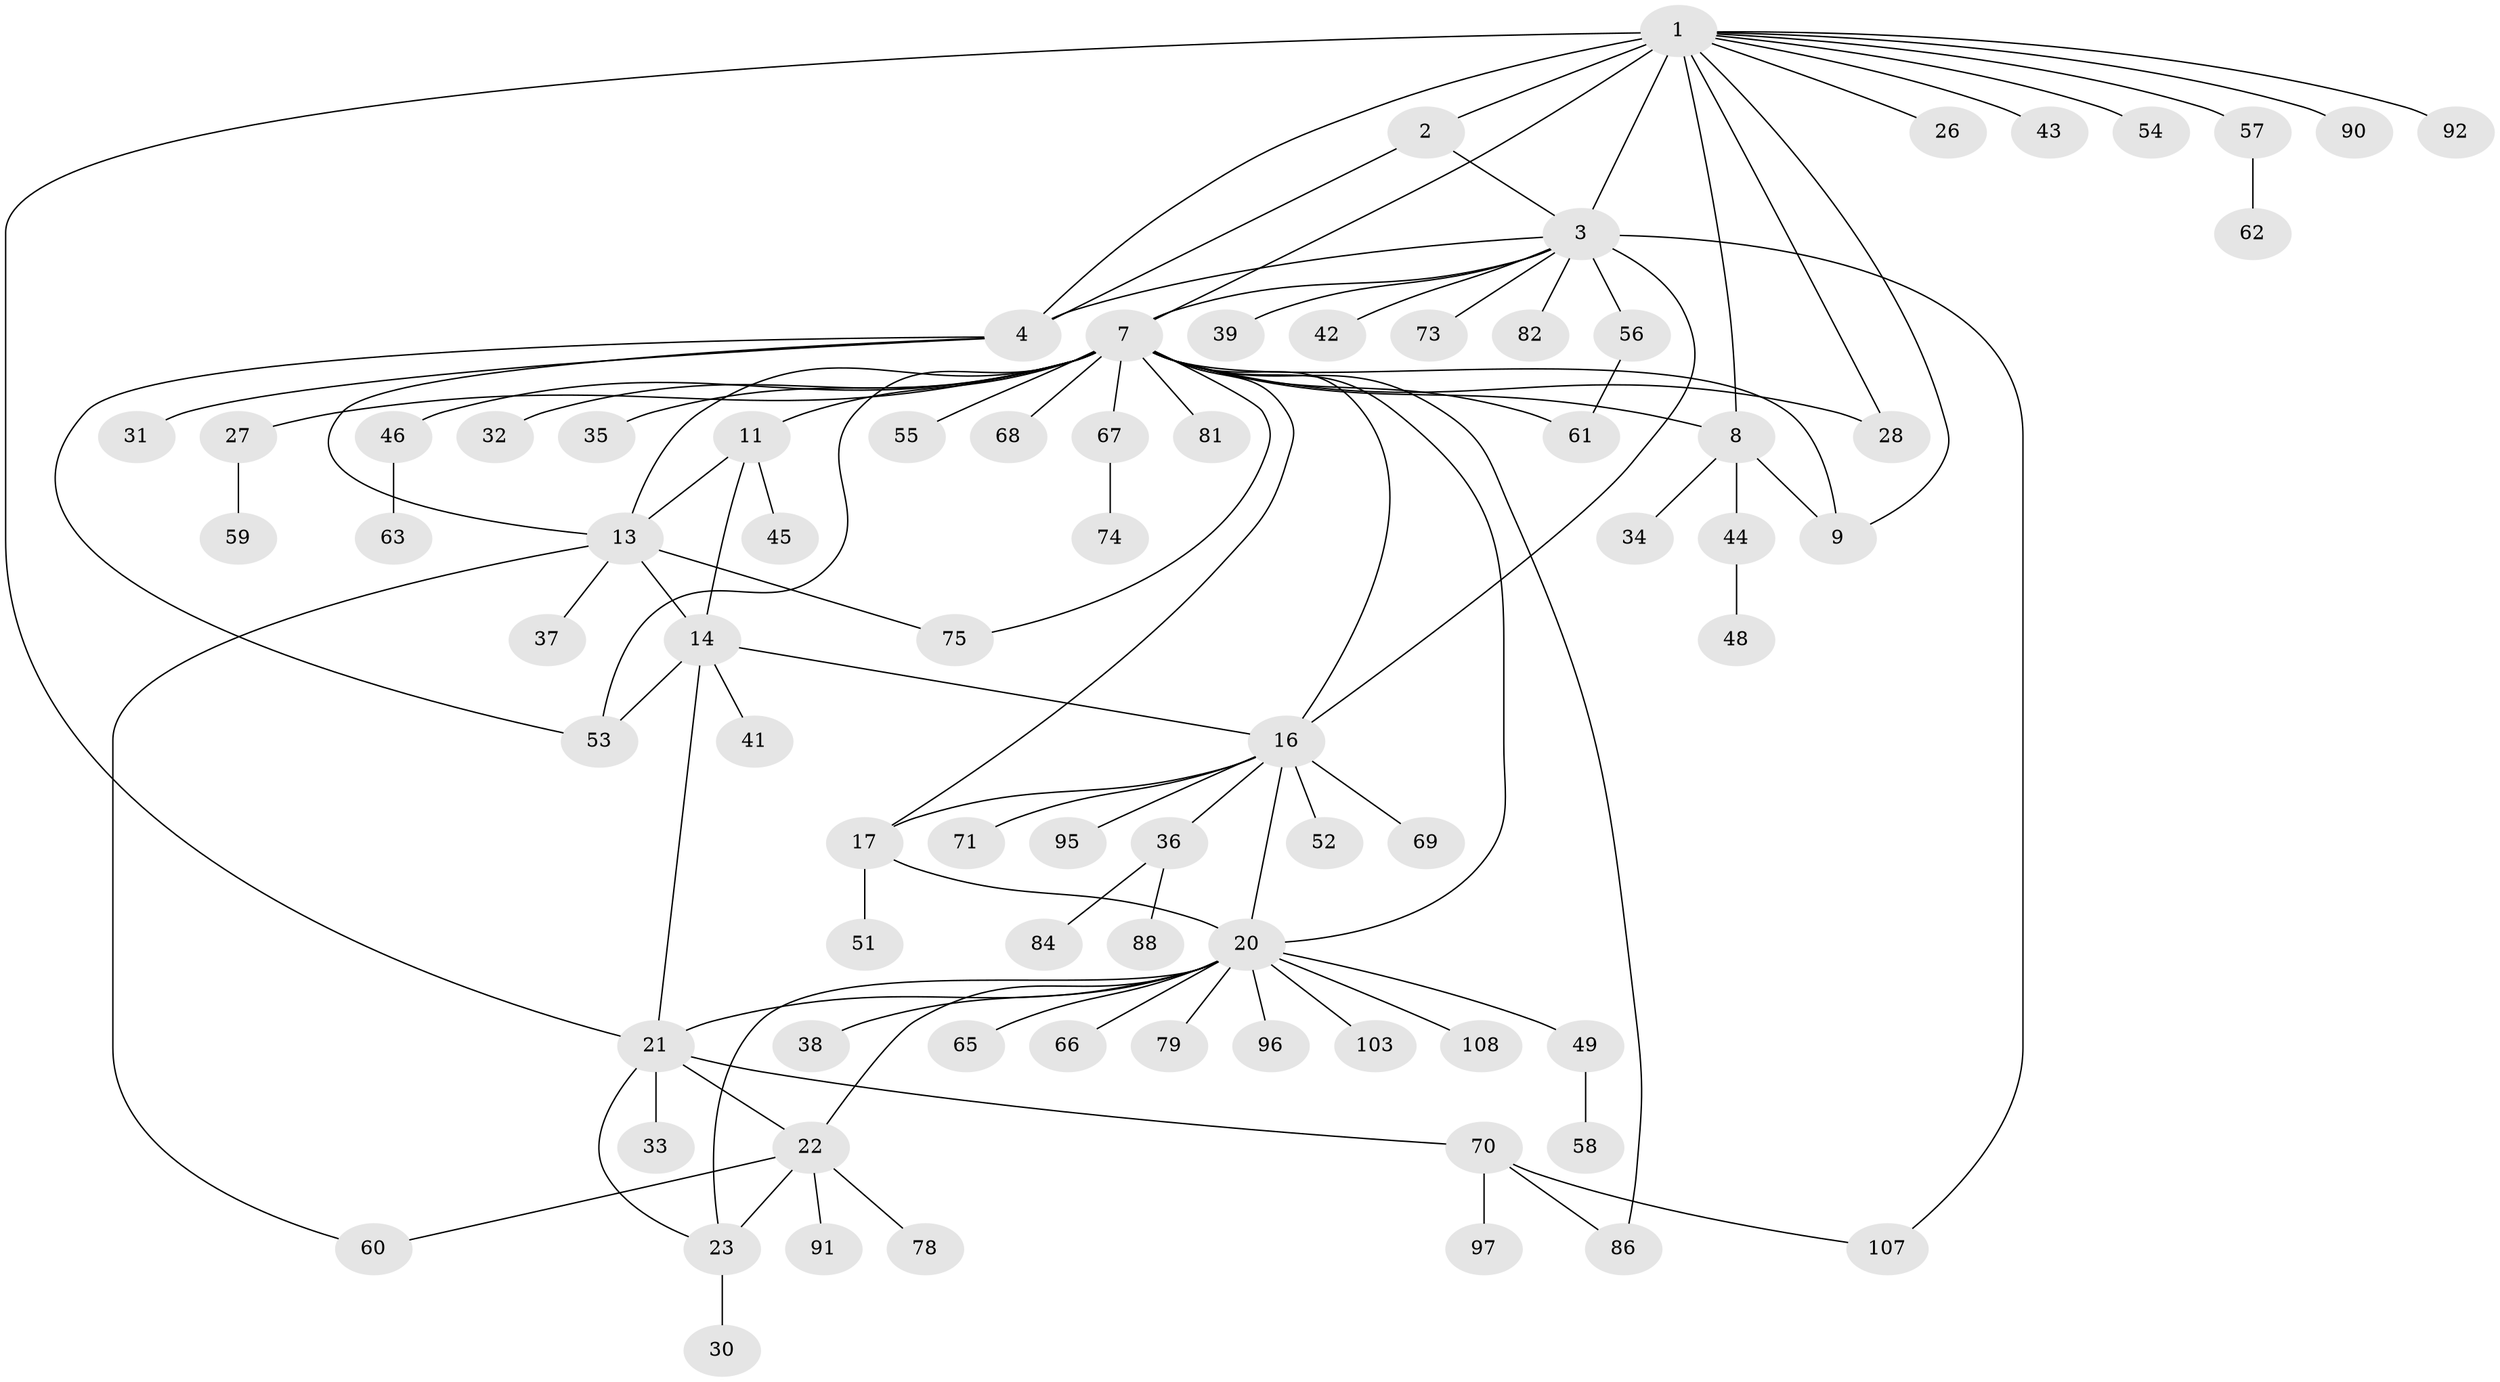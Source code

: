 // original degree distribution, {5: 0.027522935779816515, 4: 0.03669724770642202, 12: 0.01834862385321101, 7: 0.06422018348623854, 11: 0.009174311926605505, 8: 0.027522935779816515, 10: 0.01834862385321101, 9: 0.01834862385321101, 6: 0.009174311926605505, 15: 0.009174311926605505, 1: 0.5412844036697247, 2: 0.1743119266055046, 3: 0.045871559633027525}
// Generated by graph-tools (version 1.1) at 2025/19/03/04/25 18:19:33]
// undirected, 76 vertices, 103 edges
graph export_dot {
graph [start="1"]
  node [color=gray90,style=filled];
  1 [super="+5"];
  2;
  3;
  4;
  7 [super="+99+89+87+10"];
  8 [super="+102"];
  9;
  11 [super="+12+29"];
  13;
  14 [super="+15"];
  16 [super="+18"];
  17;
  20 [super="+25"];
  21;
  22;
  23 [super="+24"];
  26;
  27;
  28;
  30;
  31;
  32;
  33;
  34;
  35;
  36;
  37;
  38;
  39;
  41;
  42;
  43;
  44;
  45;
  46;
  48;
  49;
  51;
  52;
  53 [super="+94"];
  54;
  55;
  56;
  57 [super="+100"];
  58;
  59;
  60;
  61;
  62;
  63;
  65 [super="+72"];
  66;
  67;
  68;
  69;
  70;
  71;
  73;
  74;
  75;
  78;
  79;
  81;
  82;
  84;
  86;
  88;
  90;
  91;
  92;
  95;
  96;
  97;
  103;
  107;
  108;
  1 -- 2 [weight=2];
  1 -- 3 [weight=2];
  1 -- 4 [weight=2];
  1 -- 92;
  1 -- 26;
  1 -- 7 [weight=2];
  1 -- 8;
  1 -- 9;
  1 -- 43;
  1 -- 21;
  1 -- 54;
  1 -- 57;
  1 -- 90;
  1 -- 28;
  2 -- 3;
  2 -- 4;
  3 -- 4;
  3 -- 39;
  3 -- 42;
  3 -- 56;
  3 -- 73;
  3 -- 82;
  3 -- 107;
  3 -- 16;
  3 -- 7;
  4 -- 13;
  4 -- 31;
  4 -- 53;
  7 -- 8 [weight=2];
  7 -- 9 [weight=2];
  7 -- 13;
  7 -- 35;
  7 -- 68;
  7 -- 20 [weight=2];
  7 -- 67;
  7 -- 11;
  7 -- 75;
  7 -- 16 [weight=2];
  7 -- 17;
  7 -- 81;
  7 -- 86;
  7 -- 27;
  7 -- 28;
  7 -- 32;
  7 -- 46;
  7 -- 53;
  7 -- 55;
  7 -- 61;
  8 -- 9;
  8 -- 34;
  8 -- 44;
  11 -- 13 [weight=2];
  11 -- 14 [weight=4];
  11 -- 45;
  13 -- 14 [weight=2];
  13 -- 37;
  13 -- 60;
  13 -- 75;
  14 -- 16;
  14 -- 41;
  14 -- 53;
  14 -- 21;
  16 -- 17 [weight=2];
  16 -- 20 [weight=2];
  16 -- 36;
  16 -- 52;
  16 -- 71;
  16 -- 69;
  16 -- 95;
  17 -- 20;
  17 -- 51;
  20 -- 38;
  20 -- 49;
  20 -- 79;
  20 -- 103;
  20 -- 96;
  20 -- 65;
  20 -- 66;
  20 -- 108;
  20 -- 21;
  20 -- 22;
  20 -- 23 [weight=2];
  21 -- 22;
  21 -- 23 [weight=2];
  21 -- 33;
  21 -- 70;
  22 -- 23 [weight=2];
  22 -- 60;
  22 -- 78;
  22 -- 91;
  23 -- 30;
  27 -- 59;
  36 -- 84;
  36 -- 88;
  44 -- 48;
  46 -- 63;
  49 -- 58;
  56 -- 61;
  57 -- 62;
  67 -- 74;
  70 -- 86;
  70 -- 97;
  70 -- 107;
}
